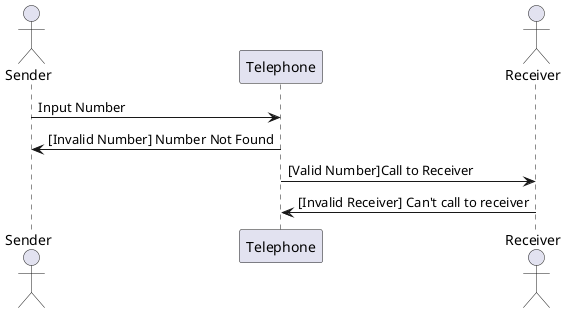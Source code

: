 @startuml
actor Sender
participant Telephone
actor Receiver

Sender -> Telephone : Input Number
Telephone -> Sender : [Invalid Number] Number Not Found
Telephone -> Receiver : [Valid Number]Call to Receiver
Receiver -> Telephone : [Invalid Receiver] Can't call to receiver

@enduml